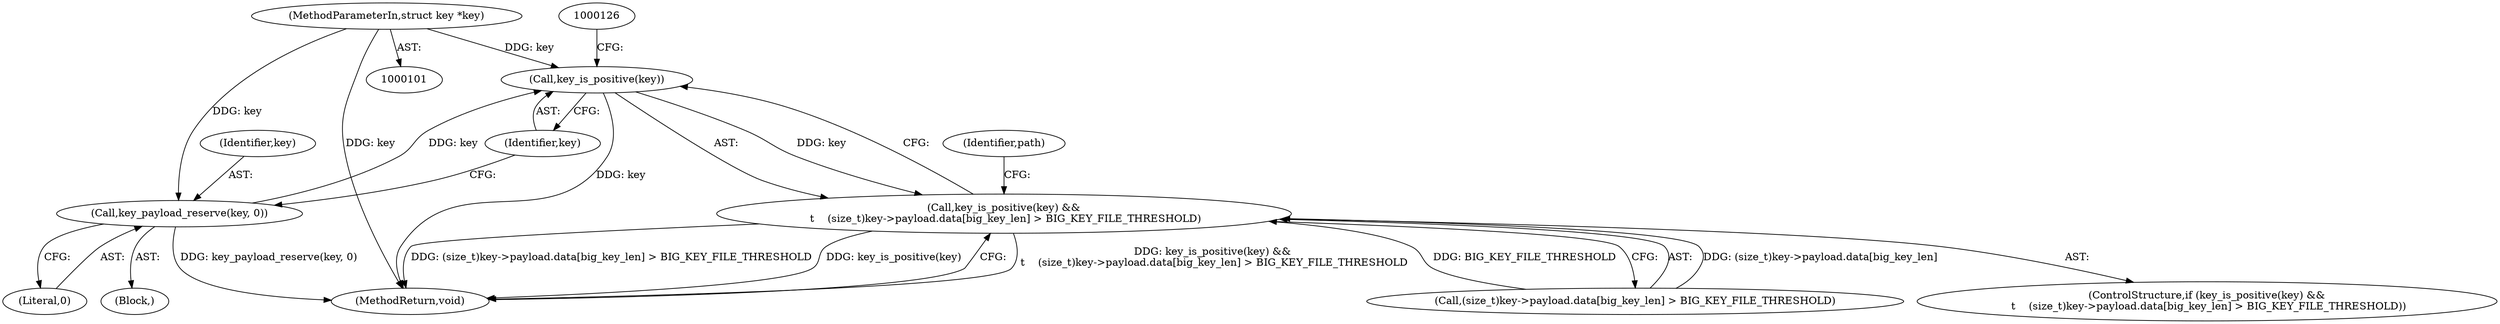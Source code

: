 digraph "0_linux_363b02dab09b3226f3bd1420dad9c72b79a42a76_1@pointer" {
"1000122" [label="(Call,key_is_positive(key))"];
"1000117" [label="(Call,key_payload_reserve(key, 0))"];
"1000102" [label="(MethodParameterIn,struct key *key)"];
"1000121" [label="(Call,key_is_positive(key) &&\n \t    (size_t)key->payload.data[big_key_len] > BIG_KEY_FILE_THRESHOLD)"];
"1000102" [label="(MethodParameterIn,struct key *key)"];
"1000124" [label="(Call,(size_t)key->payload.data[big_key_len] > BIG_KEY_FILE_THRESHOLD)"];
"1000117" [label="(Call,key_payload_reserve(key, 0))"];
"1000122" [label="(Call,key_is_positive(key))"];
"1000136" [label="(Identifier,path)"];
"1000119" [label="(Literal,0)"];
"1000103" [label="(Block,)"];
"1000123" [label="(Identifier,key)"];
"1000121" [label="(Call,key_is_positive(key) &&\n \t    (size_t)key->payload.data[big_key_len] > BIG_KEY_FILE_THRESHOLD)"];
"1000120" [label="(ControlStructure,if (key_is_positive(key) &&\n \t    (size_t)key->payload.data[big_key_len] > BIG_KEY_FILE_THRESHOLD))"];
"1000138" [label="(MethodReturn,void)"];
"1000118" [label="(Identifier,key)"];
"1000122" -> "1000121"  [label="AST: "];
"1000122" -> "1000123"  [label="CFG: "];
"1000123" -> "1000122"  [label="AST: "];
"1000126" -> "1000122"  [label="CFG: "];
"1000121" -> "1000122"  [label="CFG: "];
"1000122" -> "1000138"  [label="DDG: key"];
"1000122" -> "1000121"  [label="DDG: key"];
"1000117" -> "1000122"  [label="DDG: key"];
"1000102" -> "1000122"  [label="DDG: key"];
"1000117" -> "1000103"  [label="AST: "];
"1000117" -> "1000119"  [label="CFG: "];
"1000118" -> "1000117"  [label="AST: "];
"1000119" -> "1000117"  [label="AST: "];
"1000123" -> "1000117"  [label="CFG: "];
"1000117" -> "1000138"  [label="DDG: key_payload_reserve(key, 0)"];
"1000102" -> "1000117"  [label="DDG: key"];
"1000102" -> "1000101"  [label="AST: "];
"1000102" -> "1000138"  [label="DDG: key"];
"1000121" -> "1000120"  [label="AST: "];
"1000121" -> "1000124"  [label="CFG: "];
"1000124" -> "1000121"  [label="AST: "];
"1000136" -> "1000121"  [label="CFG: "];
"1000138" -> "1000121"  [label="CFG: "];
"1000121" -> "1000138"  [label="DDG: key_is_positive(key) &&\n \t    (size_t)key->payload.data[big_key_len] > BIG_KEY_FILE_THRESHOLD"];
"1000121" -> "1000138"  [label="DDG: (size_t)key->payload.data[big_key_len] > BIG_KEY_FILE_THRESHOLD"];
"1000121" -> "1000138"  [label="DDG: key_is_positive(key)"];
"1000124" -> "1000121"  [label="DDG: (size_t)key->payload.data[big_key_len]"];
"1000124" -> "1000121"  [label="DDG: BIG_KEY_FILE_THRESHOLD"];
}
